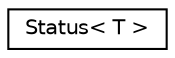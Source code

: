 digraph "Graphical Class Hierarchy"
{
  edge [fontname="Helvetica",fontsize="10",labelfontname="Helvetica",labelfontsize="10"];
  node [fontname="Helvetica",fontsize="10",shape=record];
  rankdir="LR";
  Node0 [label="Status\< T \>",height=0.2,width=0.4,color="black", fillcolor="white", style="filled",URL="$classStatus.html"];
}
